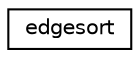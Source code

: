 digraph G
{
  edge [fontname="Helvetica",fontsize="10",labelfontname="Helvetica",labelfontsize="10"];
  node [fontname="Helvetica",fontsize="10",shape=record];
  rankdir=LR;
  Node1 [label="edgesort",height=0.2,width=0.4,color="black", fillcolor="white", style="filled",URL="$d1/d1a/structedgesort.html"];
}
